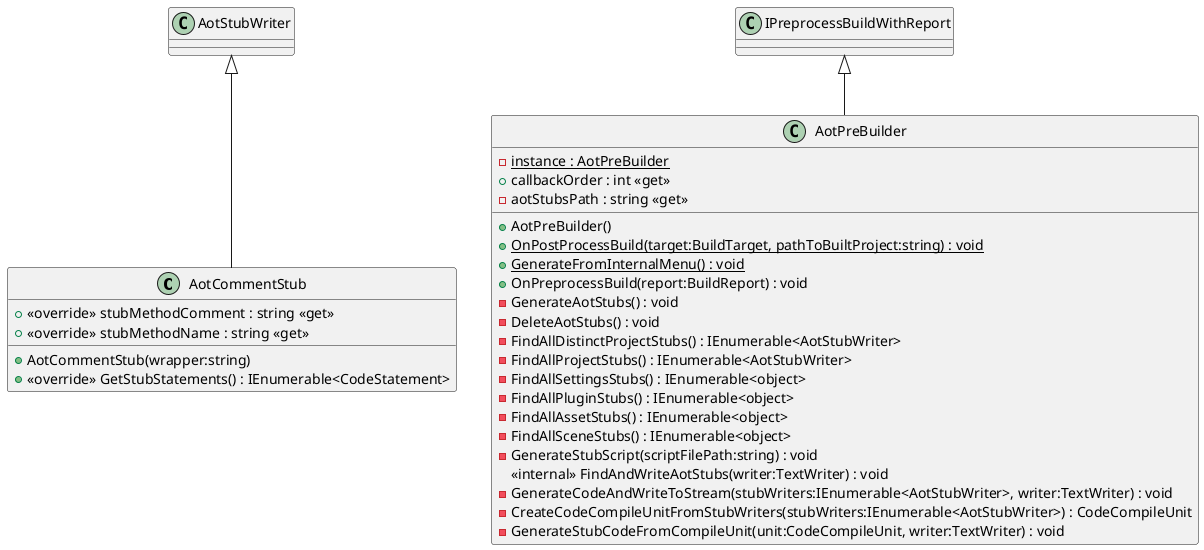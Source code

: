@startuml
class AotCommentStub {
    + AotCommentStub(wrapper:string)
    + <<override>> stubMethodComment : string <<get>>
    + <<override>> stubMethodName : string <<get>>
    + <<override>> GetStubStatements() : IEnumerable<CodeStatement>
}
class AotPreBuilder {
    - {static} instance : AotPreBuilder
    + callbackOrder : int <<get>>
    - aotStubsPath : string <<get>>
    + AotPreBuilder()
    + {static} OnPostProcessBuild(target:BuildTarget, pathToBuiltProject:string) : void
    + {static} GenerateFromInternalMenu() : void
    + OnPreprocessBuild(report:BuildReport) : void
    - GenerateAotStubs() : void
    - DeleteAotStubs() : void
    - FindAllDistinctProjectStubs() : IEnumerable<AotStubWriter>
    - FindAllProjectStubs() : IEnumerable<AotStubWriter>
    - FindAllSettingsStubs() : IEnumerable<object>
    - FindAllPluginStubs() : IEnumerable<object>
    - FindAllAssetStubs() : IEnumerable<object>
    - FindAllSceneStubs() : IEnumerable<object>
    - GenerateStubScript(scriptFilePath:string) : void
    <<internal>> FindAndWriteAotStubs(writer:TextWriter) : void
    - GenerateCodeAndWriteToStream(stubWriters:IEnumerable<AotStubWriter>, writer:TextWriter) : void
    - CreateCodeCompileUnitFromStubWriters(stubWriters:IEnumerable<AotStubWriter>) : CodeCompileUnit
    - GenerateStubCodeFromCompileUnit(unit:CodeCompileUnit, writer:TextWriter) : void
}
AotStubWriter <|-- AotCommentStub
IPreprocessBuildWithReport <|-- AotPreBuilder
@enduml
